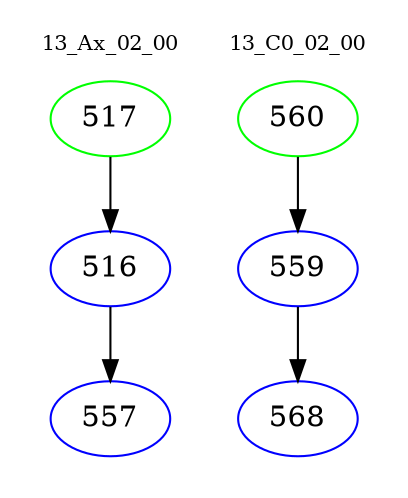 digraph{
subgraph cluster_0 {
color = white
label = "13_Ax_02_00";
fontsize=10;
T0_517 [label="517", color="green"]
T0_517 -> T0_516 [color="black"]
T0_516 [label="516", color="blue"]
T0_516 -> T0_557 [color="black"]
T0_557 [label="557", color="blue"]
}
subgraph cluster_1 {
color = white
label = "13_C0_02_00";
fontsize=10;
T1_560 [label="560", color="green"]
T1_560 -> T1_559 [color="black"]
T1_559 [label="559", color="blue"]
T1_559 -> T1_568 [color="black"]
T1_568 [label="568", color="blue"]
}
}
